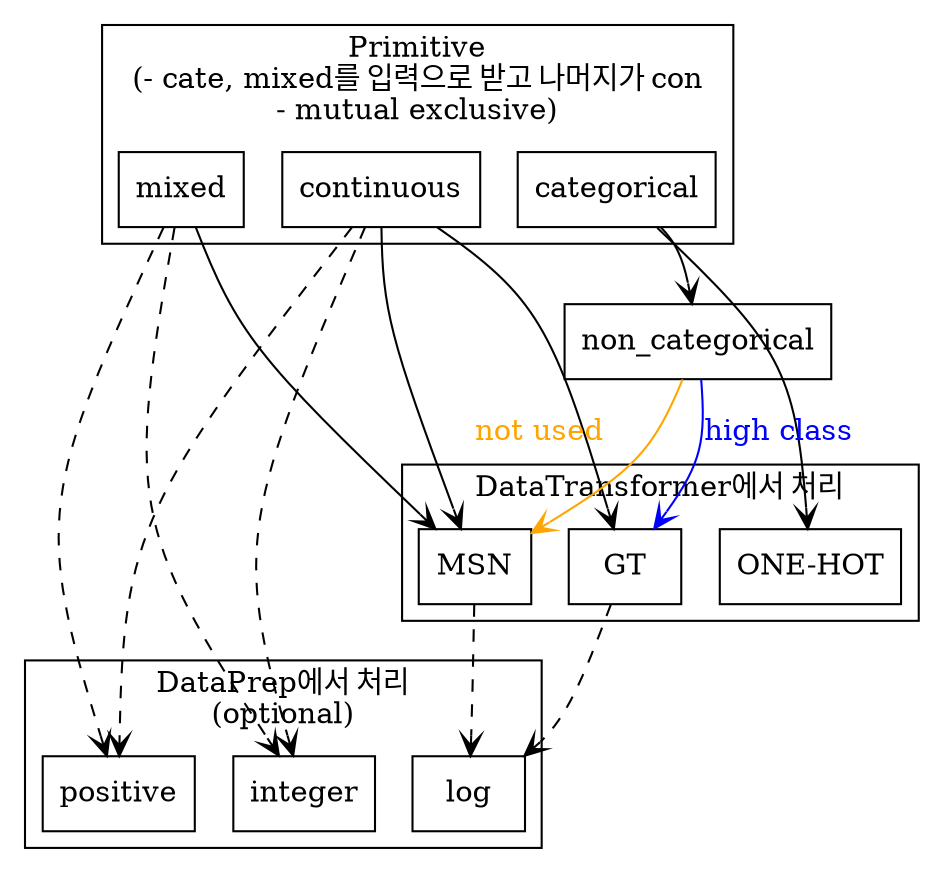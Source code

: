 // dot -Tpng comp.dot -o comp.png

digraph g {
    // graph [pad="0.5", nodesep="0.2", ranksep="0"];
    // splines = ortho
    splines = curved
    node[shape = box]
    edge[arrowhead = vee]


    subgraph cluster_primitive {
        label="Primitive\n(- cate, mixed를 입력으로 받고 나머지가 con\n- mutual exclusive)"
        continuous
        mixed
        categorical
    }

    subgraph cluster_proc {
        label="DataTransformer에서 처리"
        msn [label="MSN"]
        gt [label="GT"]
        one_hot [label="ONE-HOT"]
    }

    subgraph cluster_optional {
        label="DataPrep에서 처리\n(optional)"
        integer
        log
        positive
        // [style=filled fillcolor=lightyellow]
    }


    {continuous, mixed} -> msn
    continuous -> gt
    categorical -> non_categorical
    non_categorical -> gt [label="high class" color="blue" fontcolor="blue"]
    non_categorical -> msn [label="not used" color="orange" fontcolor="orange"]
    categorical -> one_hot
    {msn, gt} -> log [style="dashed"]
    {continuous, mixed} -> integer [style="dashed"]
    {continuous, mixed} -> positive [style="dashed"]
}